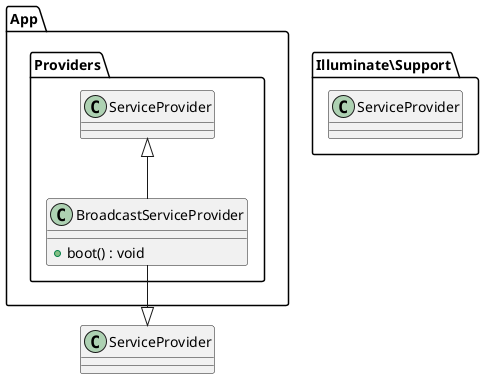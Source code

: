 @startuml
namespace App.Providers {
    class BroadcastServiceProvider extends ServiceProvider {
        + boot() : void
    }
}

namespace Illuminate\Support {
    class ServiceProvider
}

BroadcastServiceProvider --|> ServiceProvider
@enduml